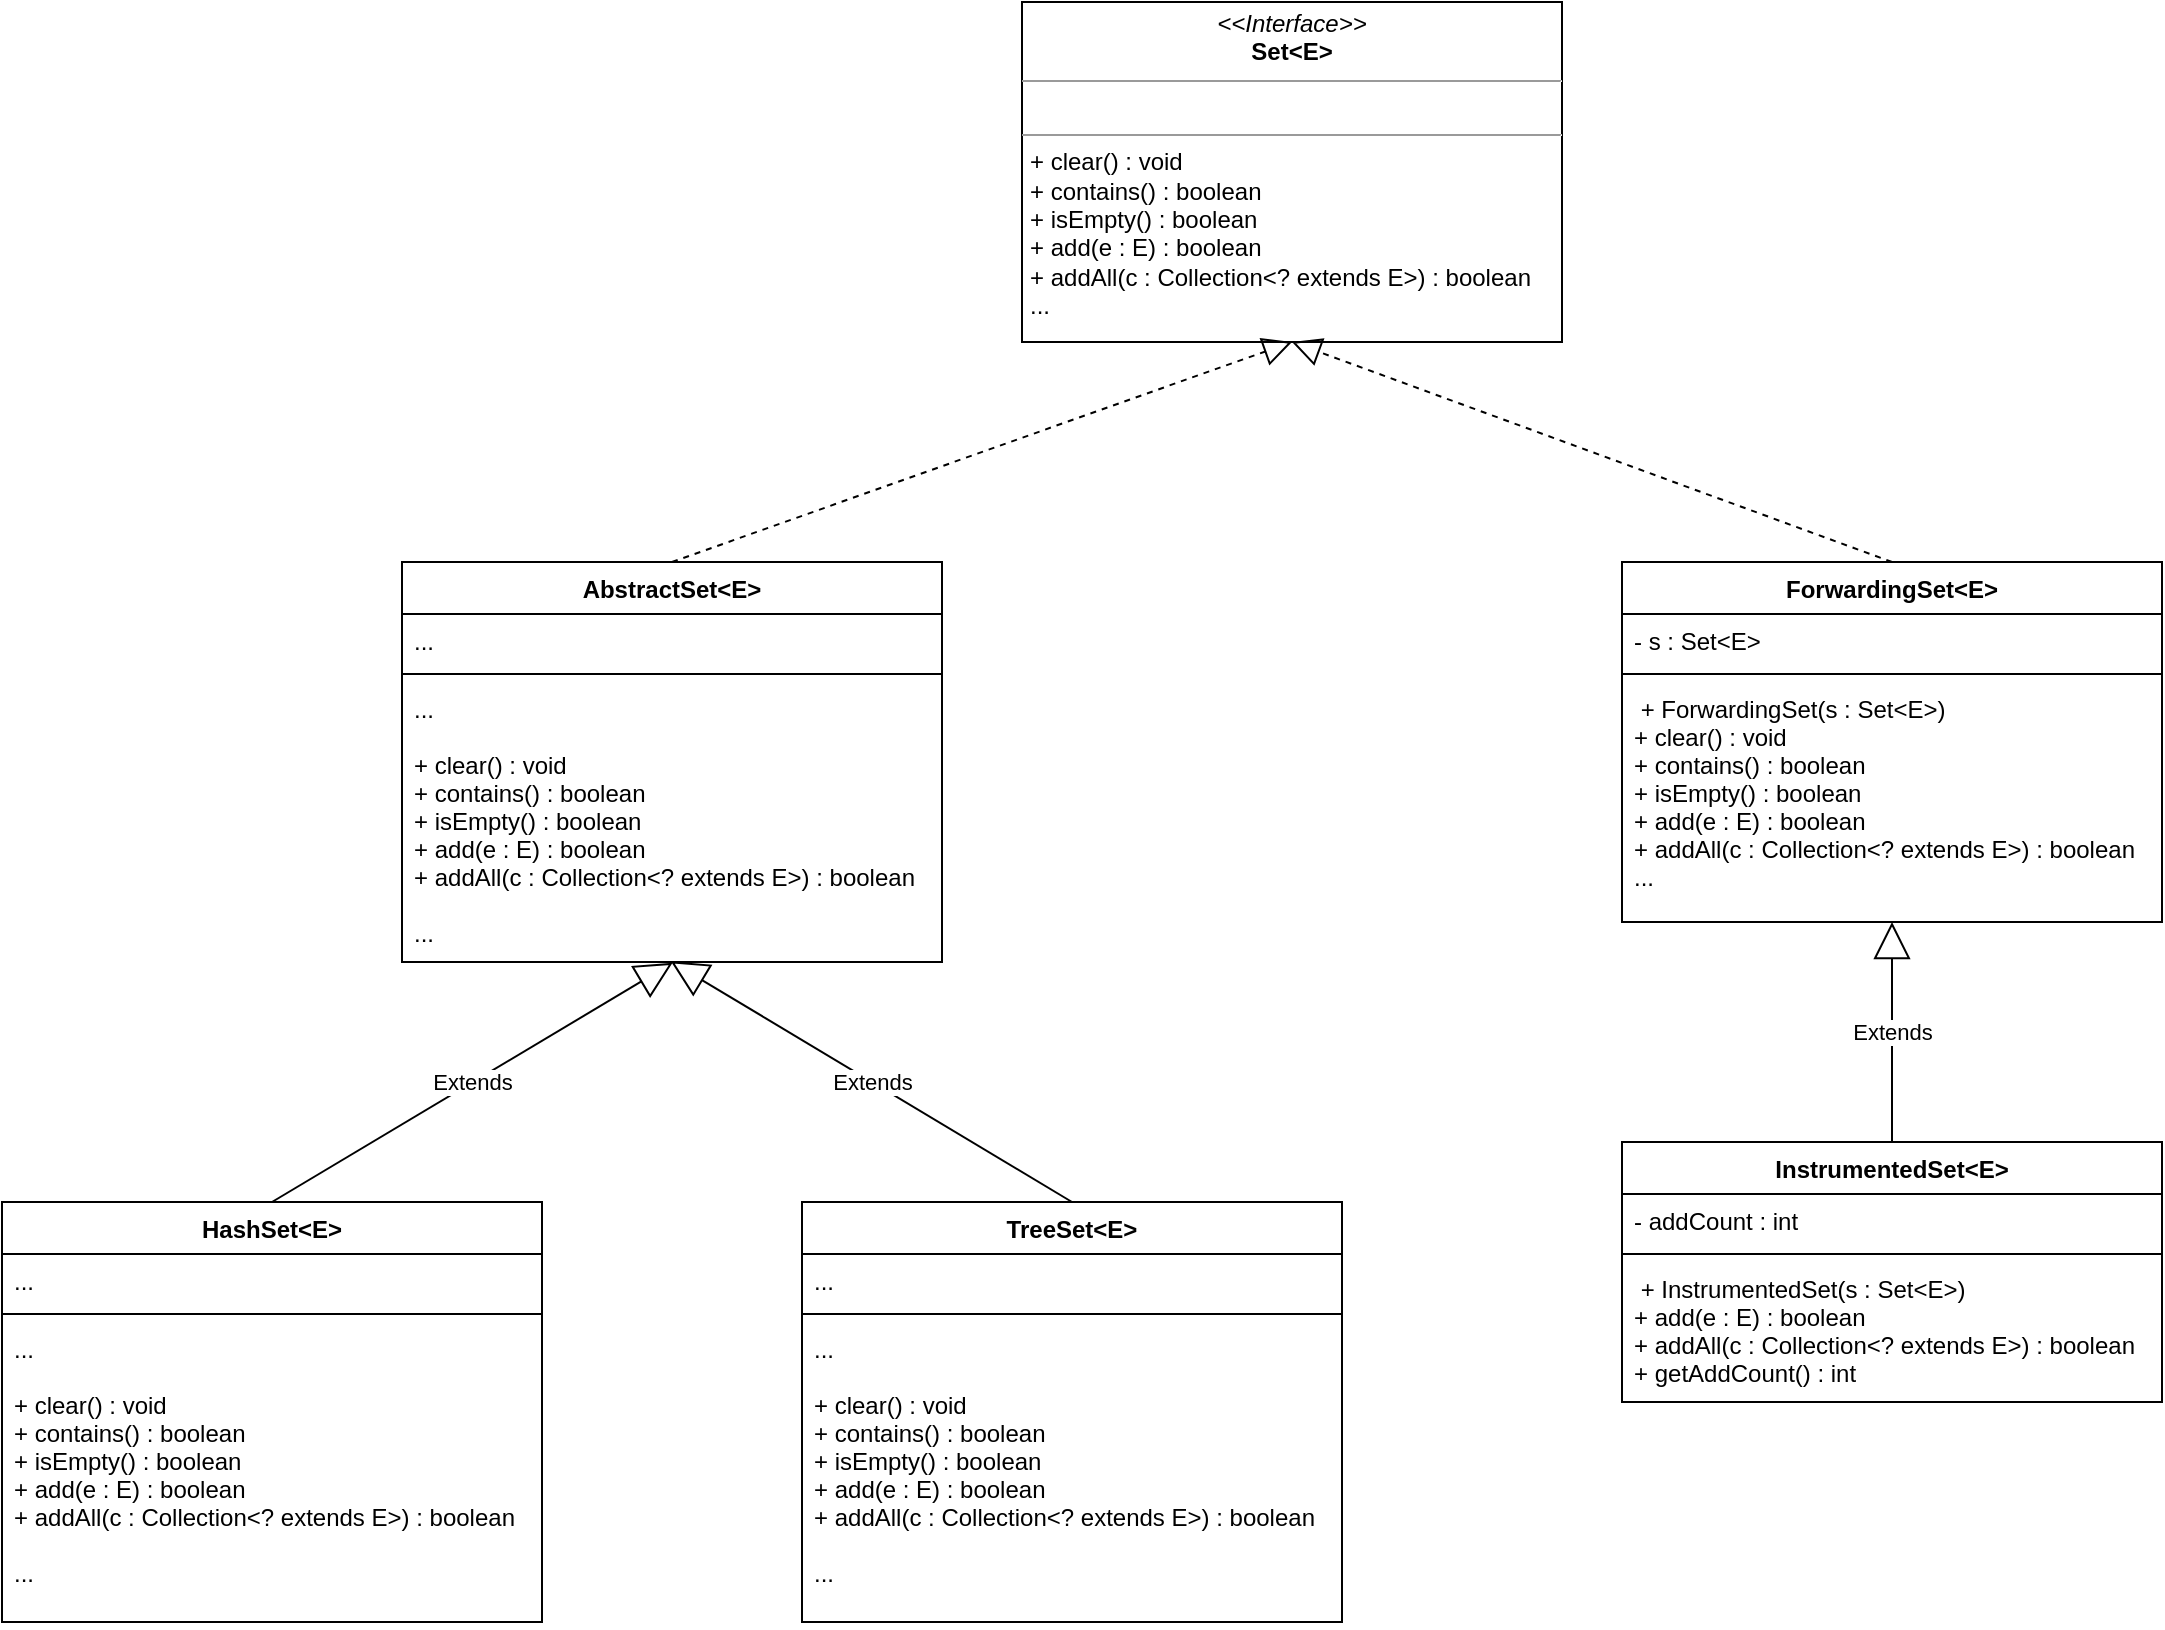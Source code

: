 <mxfile version="20.2.3" type="github">
  <diagram id="C5RBs43oDa-KdzZeNtuy" name="Page-1">
    <mxGraphModel dx="2031" dy="1089" grid="1" gridSize="10" guides="1" tooltips="1" connect="1" arrows="1" fold="1" page="1" pageScale="1" pageWidth="1654" pageHeight="2336" math="0" shadow="0">
      <root>
        <mxCell id="WIyWlLk6GJQsqaUBKTNV-0" />
        <mxCell id="WIyWlLk6GJQsqaUBKTNV-1" parent="WIyWlLk6GJQsqaUBKTNV-0" />
        <mxCell id="56-ZW8XHiOXi-UhZBhRb-0" value="&lt;p style=&quot;margin:0px;margin-top:4px;text-align:center;&quot;&gt;&lt;i&gt;&amp;lt;&amp;lt;Interface&amp;gt;&amp;gt;&lt;/i&gt;&lt;br&gt;&lt;b&gt;Set&amp;lt;E&amp;gt;&lt;/b&gt;&lt;/p&gt;&lt;hr size=&quot;1&quot;&gt;&lt;p style=&quot;margin:0px;margin-left:4px;&quot;&gt;&lt;br&gt;&lt;/p&gt;&lt;hr size=&quot;1&quot;&gt;&lt;p style=&quot;margin:0px;margin-left:4px;&quot;&gt;+ clear() : void&lt;/p&gt;&lt;p style=&quot;margin:0px;margin-left:4px;&quot;&gt;+ contains() : boolean&lt;/p&gt;&lt;p style=&quot;margin:0px;margin-left:4px;&quot;&gt;+ isEmpty() : boolean&lt;/p&gt;&lt;p style=&quot;margin:0px;margin-left:4px;&quot;&gt;+ add(e : E) : boolean&lt;/p&gt;&lt;p style=&quot;margin:0px;margin-left:4px;&quot;&gt;+ addAll(c : Collection&amp;lt;? extends E&amp;gt;) : boolean&lt;/p&gt;&lt;p style=&quot;margin:0px;margin-left:4px;&quot;&gt;&lt;span style=&quot;background-color: initial;&quot;&gt;...&lt;/span&gt;&lt;/p&gt;" style="verticalAlign=top;align=left;overflow=fill;fontSize=12;fontFamily=Helvetica;html=1;" vertex="1" parent="WIyWlLk6GJQsqaUBKTNV-1">
          <mxGeometry x="680" y="40" width="270" height="170" as="geometry" />
        </mxCell>
        <mxCell id="56-ZW8XHiOXi-UhZBhRb-1" value="ForwardingSet&lt;E&gt;" style="swimlane;fontStyle=1;align=center;verticalAlign=top;childLayout=stackLayout;horizontal=1;startSize=26;horizontalStack=0;resizeParent=1;resizeParentMax=0;resizeLast=0;collapsible=1;marginBottom=0;" vertex="1" parent="WIyWlLk6GJQsqaUBKTNV-1">
          <mxGeometry x="980" y="320" width="270" height="180" as="geometry" />
        </mxCell>
        <mxCell id="56-ZW8XHiOXi-UhZBhRb-2" value="- s : Set&lt;E&gt;" style="text;strokeColor=none;fillColor=none;align=left;verticalAlign=top;spacingLeft=4;spacingRight=4;overflow=hidden;rotatable=0;points=[[0,0.5],[1,0.5]];portConstraint=eastwest;" vertex="1" parent="56-ZW8XHiOXi-UhZBhRb-1">
          <mxGeometry y="26" width="270" height="26" as="geometry" />
        </mxCell>
        <mxCell id="56-ZW8XHiOXi-UhZBhRb-3" value="" style="line;strokeWidth=1;fillColor=none;align=left;verticalAlign=middle;spacingTop=-1;spacingLeft=3;spacingRight=3;rotatable=0;labelPosition=right;points=[];portConstraint=eastwest;" vertex="1" parent="56-ZW8XHiOXi-UhZBhRb-1">
          <mxGeometry y="52" width="270" height="8" as="geometry" />
        </mxCell>
        <mxCell id="56-ZW8XHiOXi-UhZBhRb-4" value=" + ForwardingSet(s : Set&lt;E&gt;)&#xa;+ clear() : void&#xa;+ contains() : boolean&#xa;+ isEmpty() : boolean&#xa;+ add(e : E) : boolean&#xa;+ addAll(c : Collection&lt;? extends E&gt;) : boolean&#xa;..." style="text;strokeColor=none;fillColor=none;align=left;verticalAlign=top;spacingLeft=4;spacingRight=4;overflow=hidden;rotatable=0;points=[[0,0.5],[1,0.5]];portConstraint=eastwest;" vertex="1" parent="56-ZW8XHiOXi-UhZBhRb-1">
          <mxGeometry y="60" width="270" height="120" as="geometry" />
        </mxCell>
        <mxCell id="56-ZW8XHiOXi-UhZBhRb-5" value="InstrumentedSet&lt;E&gt;" style="swimlane;fontStyle=1;align=center;verticalAlign=top;childLayout=stackLayout;horizontal=1;startSize=26;horizontalStack=0;resizeParent=1;resizeParentMax=0;resizeLast=0;collapsible=1;marginBottom=0;" vertex="1" parent="WIyWlLk6GJQsqaUBKTNV-1">
          <mxGeometry x="980" y="610" width="270" height="130" as="geometry" />
        </mxCell>
        <mxCell id="56-ZW8XHiOXi-UhZBhRb-6" value="- addCount : int" style="text;strokeColor=none;fillColor=none;align=left;verticalAlign=top;spacingLeft=4;spacingRight=4;overflow=hidden;rotatable=0;points=[[0,0.5],[1,0.5]];portConstraint=eastwest;" vertex="1" parent="56-ZW8XHiOXi-UhZBhRb-5">
          <mxGeometry y="26" width="270" height="26" as="geometry" />
        </mxCell>
        <mxCell id="56-ZW8XHiOXi-UhZBhRb-7" value="" style="line;strokeWidth=1;fillColor=none;align=left;verticalAlign=middle;spacingTop=-1;spacingLeft=3;spacingRight=3;rotatable=0;labelPosition=right;points=[];portConstraint=eastwest;" vertex="1" parent="56-ZW8XHiOXi-UhZBhRb-5">
          <mxGeometry y="52" width="270" height="8" as="geometry" />
        </mxCell>
        <mxCell id="56-ZW8XHiOXi-UhZBhRb-8" value=" + InstrumentedSet(s : Set&lt;E&gt;)&#xa;+ add(e : E) : boolean&#xa;+ addAll(c : Collection&lt;? extends E&gt;) : boolean&#xa;+ getAddCount() : int" style="text;strokeColor=none;fillColor=none;align=left;verticalAlign=top;spacingLeft=4;spacingRight=4;overflow=hidden;rotatable=0;points=[[0,0.5],[1,0.5]];portConstraint=eastwest;" vertex="1" parent="56-ZW8XHiOXi-UhZBhRb-5">
          <mxGeometry y="60" width="270" height="70" as="geometry" />
        </mxCell>
        <mxCell id="56-ZW8XHiOXi-UhZBhRb-9" value="" style="endArrow=block;dashed=1;endFill=0;endSize=12;html=1;rounded=0;entryX=0.5;entryY=1;entryDx=0;entryDy=0;exitX=0.5;exitY=0;exitDx=0;exitDy=0;" edge="1" parent="WIyWlLk6GJQsqaUBKTNV-1" source="56-ZW8XHiOXi-UhZBhRb-1" target="56-ZW8XHiOXi-UhZBhRb-0">
          <mxGeometry width="160" relative="1" as="geometry">
            <mxPoint x="840" y="540" as="sourcePoint" />
            <mxPoint x="900" y="280" as="targetPoint" />
          </mxGeometry>
        </mxCell>
        <mxCell id="56-ZW8XHiOXi-UhZBhRb-10" value="Extends" style="endArrow=block;endSize=16;endFill=0;html=1;rounded=0;exitX=0.5;exitY=0;exitDx=0;exitDy=0;entryX=0.5;entryY=1;entryDx=0;entryDy=0;entryPerimeter=0;" edge="1" parent="WIyWlLk6GJQsqaUBKTNV-1" source="56-ZW8XHiOXi-UhZBhRb-5" target="56-ZW8XHiOXi-UhZBhRb-4">
          <mxGeometry width="160" relative="1" as="geometry">
            <mxPoint x="850" y="420" as="sourcePoint" />
            <mxPoint x="980" y="520" as="targetPoint" />
          </mxGeometry>
        </mxCell>
        <mxCell id="56-ZW8XHiOXi-UhZBhRb-11" value="AbstractSet&lt;E&gt;" style="swimlane;fontStyle=1;align=center;verticalAlign=top;childLayout=stackLayout;horizontal=1;startSize=26;horizontalStack=0;resizeParent=1;resizeParentMax=0;resizeLast=0;collapsible=1;marginBottom=0;" vertex="1" parent="WIyWlLk6GJQsqaUBKTNV-1">
          <mxGeometry x="370" y="320" width="270" height="200" as="geometry" />
        </mxCell>
        <mxCell id="56-ZW8XHiOXi-UhZBhRb-12" value="..." style="text;strokeColor=none;fillColor=none;align=left;verticalAlign=top;spacingLeft=4;spacingRight=4;overflow=hidden;rotatable=0;points=[[0,0.5],[1,0.5]];portConstraint=eastwest;" vertex="1" parent="56-ZW8XHiOXi-UhZBhRb-11">
          <mxGeometry y="26" width="270" height="26" as="geometry" />
        </mxCell>
        <mxCell id="56-ZW8XHiOXi-UhZBhRb-13" value="" style="line;strokeWidth=1;fillColor=none;align=left;verticalAlign=middle;spacingTop=-1;spacingLeft=3;spacingRight=3;rotatable=0;labelPosition=right;points=[];portConstraint=eastwest;" vertex="1" parent="56-ZW8XHiOXi-UhZBhRb-11">
          <mxGeometry y="52" width="270" height="8" as="geometry" />
        </mxCell>
        <mxCell id="56-ZW8XHiOXi-UhZBhRb-14" value="...&#xa;&#xa;+ clear() : void&#xa;+ contains() : boolean&#xa;+ isEmpty() : boolean&#xa;+ add(e : E) : boolean&#xa;+ addAll(c : Collection&lt;? extends E&gt;) : boolean&#xa;&#xa;..." style="text;strokeColor=none;fillColor=none;align=left;verticalAlign=top;spacingLeft=4;spacingRight=4;overflow=hidden;rotatable=0;points=[[0,0.5],[1,0.5]];portConstraint=eastwest;" vertex="1" parent="56-ZW8XHiOXi-UhZBhRb-11">
          <mxGeometry y="60" width="270" height="140" as="geometry" />
        </mxCell>
        <mxCell id="56-ZW8XHiOXi-UhZBhRb-15" value="HashSet&lt;E&gt;" style="swimlane;fontStyle=1;align=center;verticalAlign=top;childLayout=stackLayout;horizontal=1;startSize=26;horizontalStack=0;resizeParent=1;resizeParentMax=0;resizeLast=0;collapsible=1;marginBottom=0;" vertex="1" parent="WIyWlLk6GJQsqaUBKTNV-1">
          <mxGeometry x="170" y="640" width="270" height="210" as="geometry" />
        </mxCell>
        <mxCell id="56-ZW8XHiOXi-UhZBhRb-16" value="..." style="text;strokeColor=none;fillColor=none;align=left;verticalAlign=top;spacingLeft=4;spacingRight=4;overflow=hidden;rotatable=0;points=[[0,0.5],[1,0.5]];portConstraint=eastwest;" vertex="1" parent="56-ZW8XHiOXi-UhZBhRb-15">
          <mxGeometry y="26" width="270" height="26" as="geometry" />
        </mxCell>
        <mxCell id="56-ZW8XHiOXi-UhZBhRb-17" value="" style="line;strokeWidth=1;fillColor=none;align=left;verticalAlign=middle;spacingTop=-1;spacingLeft=3;spacingRight=3;rotatable=0;labelPosition=right;points=[];portConstraint=eastwest;" vertex="1" parent="56-ZW8XHiOXi-UhZBhRb-15">
          <mxGeometry y="52" width="270" height="8" as="geometry" />
        </mxCell>
        <mxCell id="56-ZW8XHiOXi-UhZBhRb-18" value="...&#xa;&#xa;+ clear() : void&#xa;+ contains() : boolean&#xa;+ isEmpty() : boolean&#xa;+ add(e : E) : boolean&#xa;+ addAll(c : Collection&lt;? extends E&gt;) : boolean&#xa;&#xa;..." style="text;strokeColor=none;fillColor=none;align=left;verticalAlign=top;spacingLeft=4;spacingRight=4;overflow=hidden;rotatable=0;points=[[0,0.5],[1,0.5]];portConstraint=eastwest;" vertex="1" parent="56-ZW8XHiOXi-UhZBhRb-15">
          <mxGeometry y="60" width="270" height="150" as="geometry" />
        </mxCell>
        <mxCell id="56-ZW8XHiOXi-UhZBhRb-19" value="" style="endArrow=block;dashed=1;endFill=0;endSize=12;html=1;rounded=0;exitX=0.5;exitY=0;exitDx=0;exitDy=0;entryX=0.5;entryY=1;entryDx=0;entryDy=0;" edge="1" parent="WIyWlLk6GJQsqaUBKTNV-1" source="56-ZW8XHiOXi-UhZBhRb-11" target="56-ZW8XHiOXi-UhZBhRb-0">
          <mxGeometry width="160" relative="1" as="geometry">
            <mxPoint x="1125" y="330" as="sourcePoint" />
            <mxPoint x="950" y="230" as="targetPoint" />
          </mxGeometry>
        </mxCell>
        <mxCell id="56-ZW8XHiOXi-UhZBhRb-20" value="Extends" style="endArrow=block;endSize=16;endFill=0;html=1;rounded=0;exitX=0.5;exitY=0;exitDx=0;exitDy=0;entryX=0.501;entryY=1.003;entryDx=0;entryDy=0;entryPerimeter=0;" edge="1" parent="WIyWlLk6GJQsqaUBKTNV-1" source="56-ZW8XHiOXi-UhZBhRb-15" target="56-ZW8XHiOXi-UhZBhRb-14">
          <mxGeometry width="160" relative="1" as="geometry">
            <mxPoint x="755" y="620" as="sourcePoint" />
            <mxPoint x="310" y="530" as="targetPoint" />
          </mxGeometry>
        </mxCell>
        <mxCell id="56-ZW8XHiOXi-UhZBhRb-21" value="TreeSet&lt;E&gt;" style="swimlane;fontStyle=1;align=center;verticalAlign=top;childLayout=stackLayout;horizontal=1;startSize=26;horizontalStack=0;resizeParent=1;resizeParentMax=0;resizeLast=0;collapsible=1;marginBottom=0;" vertex="1" parent="WIyWlLk6GJQsqaUBKTNV-1">
          <mxGeometry x="570" y="640" width="270" height="210" as="geometry" />
        </mxCell>
        <mxCell id="56-ZW8XHiOXi-UhZBhRb-22" value="..." style="text;strokeColor=none;fillColor=none;align=left;verticalAlign=top;spacingLeft=4;spacingRight=4;overflow=hidden;rotatable=0;points=[[0,0.5],[1,0.5]];portConstraint=eastwest;" vertex="1" parent="56-ZW8XHiOXi-UhZBhRb-21">
          <mxGeometry y="26" width="270" height="26" as="geometry" />
        </mxCell>
        <mxCell id="56-ZW8XHiOXi-UhZBhRb-23" value="" style="line;strokeWidth=1;fillColor=none;align=left;verticalAlign=middle;spacingTop=-1;spacingLeft=3;spacingRight=3;rotatable=0;labelPosition=right;points=[];portConstraint=eastwest;" vertex="1" parent="56-ZW8XHiOXi-UhZBhRb-21">
          <mxGeometry y="52" width="270" height="8" as="geometry" />
        </mxCell>
        <mxCell id="56-ZW8XHiOXi-UhZBhRb-24" value="...&#xa;&#xa;+ clear() : void&#xa;+ contains() : boolean&#xa;+ isEmpty() : boolean&#xa;+ add(e : E) : boolean&#xa;+ addAll(c : Collection&lt;? extends E&gt;) : boolean&#xa;&#xa;..." style="text;strokeColor=none;fillColor=none;align=left;verticalAlign=top;spacingLeft=4;spacingRight=4;overflow=hidden;rotatable=0;points=[[0,0.5],[1,0.5]];portConstraint=eastwest;" vertex="1" parent="56-ZW8XHiOXi-UhZBhRb-21">
          <mxGeometry y="60" width="270" height="150" as="geometry" />
        </mxCell>
        <mxCell id="56-ZW8XHiOXi-UhZBhRb-25" value="Extends" style="endArrow=block;endSize=16;endFill=0;html=1;rounded=0;exitX=0.5;exitY=0;exitDx=0;exitDy=0;entryX=0.498;entryY=0.998;entryDx=0;entryDy=0;entryPerimeter=0;" edge="1" parent="WIyWlLk6GJQsqaUBKTNV-1" source="56-ZW8XHiOXi-UhZBhRb-21" target="56-ZW8XHiOXi-UhZBhRb-14">
          <mxGeometry width="160" relative="1" as="geometry">
            <mxPoint x="315" y="650" as="sourcePoint" />
            <mxPoint x="676.08" y="534.06" as="targetPoint" />
          </mxGeometry>
        </mxCell>
      </root>
    </mxGraphModel>
  </diagram>
</mxfile>
